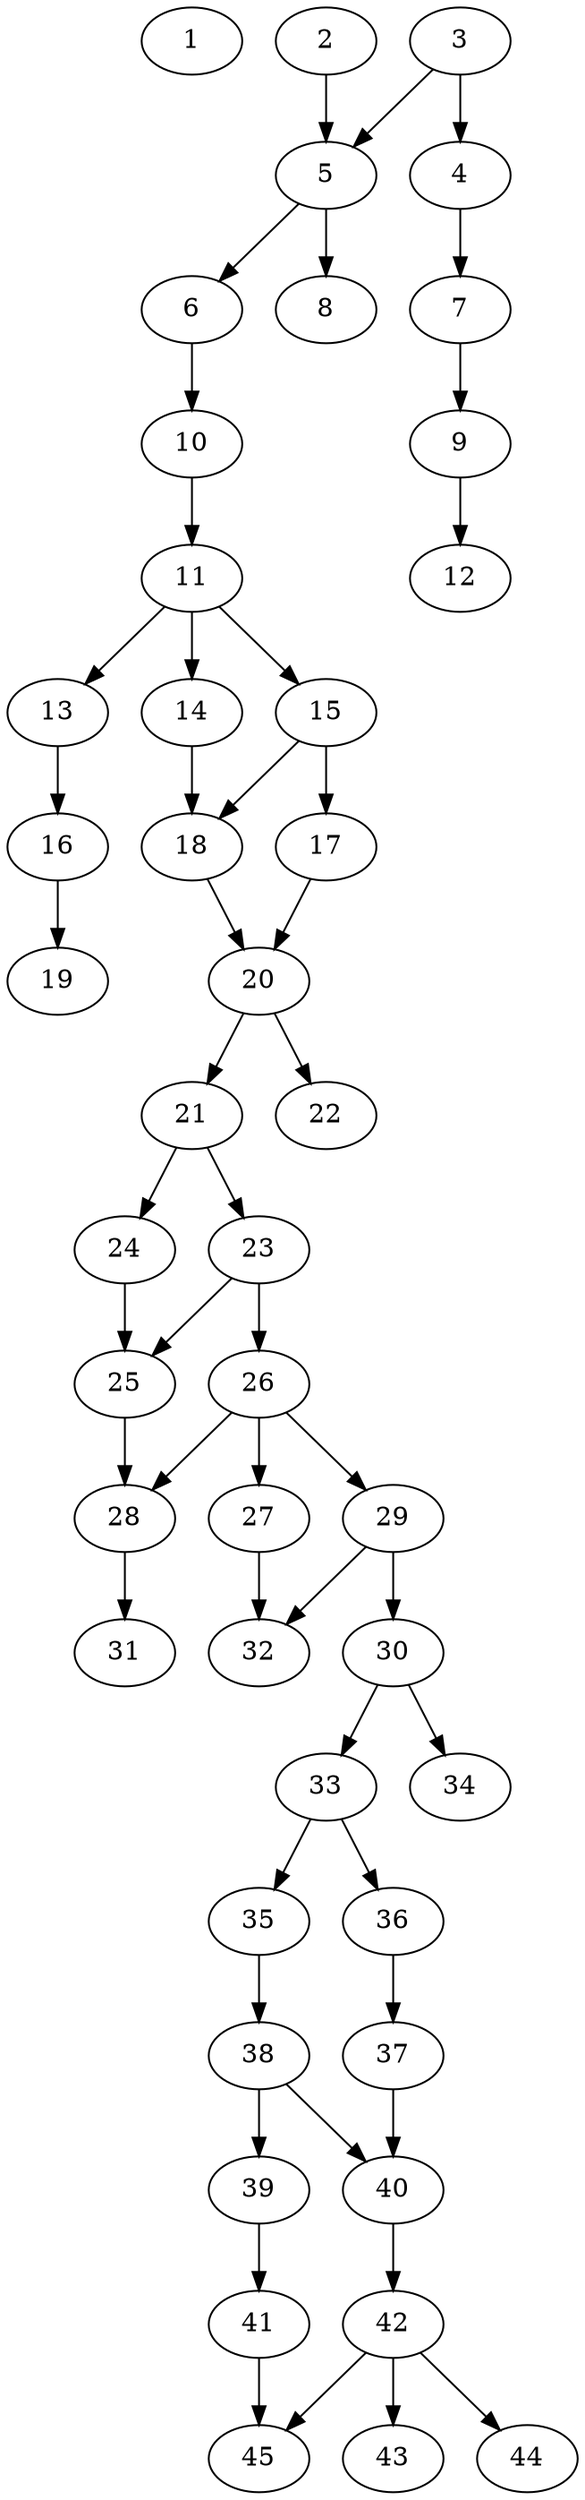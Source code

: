 // DAG automatically generated by daggen at Thu Oct  3 14:07:24 2019
// ./daggen --dot -n 45 --ccr 0.4 --fat 0.3 --regular 0.9 --density 0.6 --mindata 5242880 --maxdata 52428800 
digraph G {
  1 [size="117652480", alpha="0.01", expect_size="47060992"] 
  2 [size="59740160", alpha="0.07", expect_size="23896064"] 
  2 -> 5 [size ="23896064"]
  3 [size="129431040", alpha="0.07", expect_size="51772416"] 
  3 -> 4 [size ="51772416"]
  3 -> 5 [size ="51772416"]
  4 [size="75558400", alpha="0.17", expect_size="30223360"] 
  4 -> 7 [size ="30223360"]
  5 [size="24235520", alpha="0.14", expect_size="9694208"] 
  5 -> 6 [size ="9694208"]
  5 -> 8 [size ="9694208"]
  6 [size="46689280", alpha="0.11", expect_size="18675712"] 
  6 -> 10 [size ="18675712"]
  7 [size="45816320", alpha="0.14", expect_size="18326528"] 
  7 -> 9 [size ="18326528"]
  8 [size="94776320", alpha="0.13", expect_size="37910528"] 
  9 [size="62622720", alpha="0.14", expect_size="25049088"] 
  9 -> 12 [size ="25049088"]
  10 [size="116131840", alpha="0.16", expect_size="46452736"] 
  10 -> 11 [size ="46452736"]
  11 [size="102666240", alpha="0.15", expect_size="41066496"] 
  11 -> 13 [size ="41066496"]
  11 -> 14 [size ="41066496"]
  11 -> 15 [size ="41066496"]
  12 [size="106949120", alpha="0.05", expect_size="42779648"] 
  13 [size="28008960", alpha="0.12", expect_size="11203584"] 
  13 -> 16 [size ="11203584"]
  14 [size="69555200", alpha="0.07", expect_size="27822080"] 
  14 -> 18 [size ="27822080"]
  15 [size="49049600", alpha="0.06", expect_size="19619840"] 
  15 -> 17 [size ="19619840"]
  15 -> 18 [size ="19619840"]
  16 [size="13511680", alpha="0.15", expect_size="5404672"] 
  16 -> 19 [size ="5404672"]
  17 [size="76111360", alpha="0.12", expect_size="30444544"] 
  17 -> 20 [size ="30444544"]
  18 [size="42744320", alpha="0.08", expect_size="17097728"] 
  18 -> 20 [size ="17097728"]
  19 [size="119943680", alpha="0.13", expect_size="47977472"] 
  20 [size="84971520", alpha="0.04", expect_size="33988608"] 
  20 -> 21 [size ="33988608"]
  20 -> 22 [size ="33988608"]
  21 [size="60490240", alpha="0.12", expect_size="24196096"] 
  21 -> 23 [size ="24196096"]
  21 -> 24 [size ="24196096"]
  22 [size="30417920", alpha="0.08", expect_size="12167168"] 
  23 [size="58549760", alpha="0.04", expect_size="23419904"] 
  23 -> 25 [size ="23419904"]
  23 -> 26 [size ="23419904"]
  24 [size="130705920", alpha="0.10", expect_size="52282368"] 
  24 -> 25 [size ="52282368"]
  25 [size="56824320", alpha="0.18", expect_size="22729728"] 
  25 -> 28 [size ="22729728"]
  26 [size="93777920", alpha="0.12", expect_size="37511168"] 
  26 -> 27 [size ="37511168"]
  26 -> 28 [size ="37511168"]
  26 -> 29 [size ="37511168"]
  27 [size="63854080", alpha="0.12", expect_size="25541632"] 
  27 -> 32 [size ="25541632"]
  28 [size="13890560", alpha="0.05", expect_size="5556224"] 
  28 -> 31 [size ="5556224"]
  29 [size="63444480", alpha="0.07", expect_size="25377792"] 
  29 -> 30 [size ="25377792"]
  29 -> 32 [size ="25377792"]
  30 [size="23656960", alpha="0.06", expect_size="9462784"] 
  30 -> 33 [size ="9462784"]
  30 -> 34 [size ="9462784"]
  31 [size="45460480", alpha="0.01", expect_size="18184192"] 
  32 [size="115438080", alpha="0.11", expect_size="46175232"] 
  33 [size="44290560", alpha="0.04", expect_size="17716224"] 
  33 -> 35 [size ="17716224"]
  33 -> 36 [size ="17716224"]
  34 [size="66309120", alpha="0.06", expect_size="26523648"] 
  35 [size="125982720", alpha="0.15", expect_size="50393088"] 
  35 -> 38 [size ="50393088"]
  36 [size="116472320", alpha="0.03", expect_size="46588928"] 
  36 -> 37 [size ="46588928"]
  37 [size="71362560", alpha="0.02", expect_size="28545024"] 
  37 -> 40 [size ="28545024"]
  38 [size="23362560", alpha="0.07", expect_size="9345024"] 
  38 -> 39 [size ="9345024"]
  38 -> 40 [size ="9345024"]
  39 [size="54144000", alpha="0.09", expect_size="21657600"] 
  39 -> 41 [size ="21657600"]
  40 [size="95260160", alpha="0.04", expect_size="38104064"] 
  40 -> 42 [size ="38104064"]
  41 [size="13803520", alpha="0.06", expect_size="5521408"] 
  41 -> 45 [size ="5521408"]
  42 [size="17303040", alpha="0.12", expect_size="6921216"] 
  42 -> 43 [size ="6921216"]
  42 -> 44 [size ="6921216"]
  42 -> 45 [size ="6921216"]
  43 [size="81638400", alpha="0.05", expect_size="32655360"] 
  44 [size="103744000", alpha="0.18", expect_size="41497600"] 
  45 [size="22108160", alpha="0.19", expect_size="8843264"] 
}
